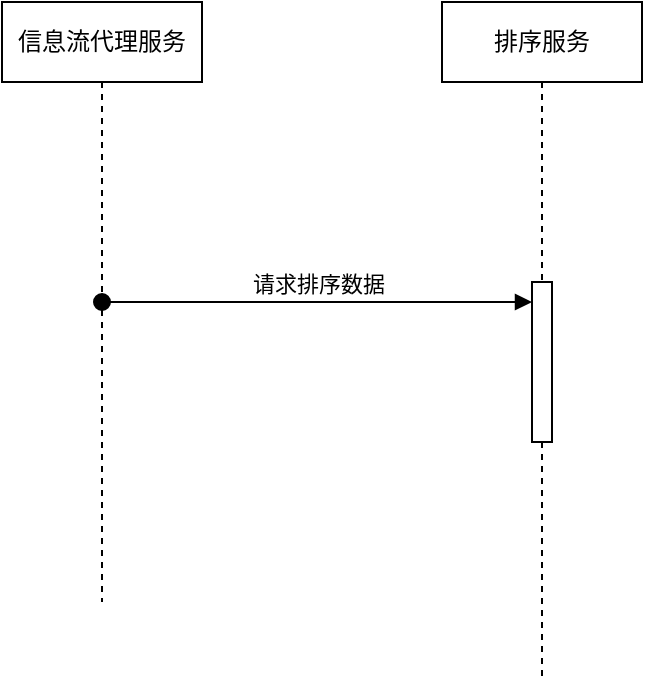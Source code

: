 <mxfile version="12.5.1" type="github">
  <diagram name="Page-1" id="9361dd3d-8414-5efd-6122-117bd74ce7a7">
    <mxGraphModel dx="1024" dy="612" grid="1" gridSize="10" guides="1" tooltips="1" connect="1" arrows="1" fold="1" page="0" pageScale="1.5" pageWidth="826" pageHeight="1169" background="#ffffff" math="0" shadow="0">
      <root>
        <mxCell id="0"/>
        <mxCell id="1" parent="0"/>
        <mxCell id="YT002MPm4i4_1ASw3g45-93" value="排序服务" style="shape=umlLifeline;perimeter=lifelinePerimeter;whiteSpace=wrap;html=1;container=1;collapsible=0;recursiveResize=0;outlineConnect=0;" vertex="1" parent="1">
          <mxGeometry x="320" y="40" width="100" height="340" as="geometry"/>
        </mxCell>
        <mxCell id="YT002MPm4i4_1ASw3g45-112" value="" style="html=1;points=[];perimeter=orthogonalPerimeter;" vertex="1" parent="YT002MPm4i4_1ASw3g45-93">
          <mxGeometry x="45" y="140" width="10" height="80" as="geometry"/>
        </mxCell>
        <mxCell id="YT002MPm4i4_1ASw3g45-96" value="信息流代理服务" style="shape=umlLifeline;perimeter=lifelinePerimeter;whiteSpace=wrap;html=1;container=1;collapsible=0;recursiveResize=0;outlineConnect=0;" vertex="1" parent="1">
          <mxGeometry x="100" y="40" width="100" height="300" as="geometry"/>
        </mxCell>
        <mxCell id="YT002MPm4i4_1ASw3g45-113" value="请求排序数据" style="html=1;verticalAlign=bottom;startArrow=oval;endArrow=block;startSize=8;" edge="1" target="YT002MPm4i4_1ASw3g45-112" parent="1" source="YT002MPm4i4_1ASw3g45-96">
          <mxGeometry relative="1" as="geometry">
            <mxPoint x="280" y="120" as="sourcePoint"/>
          </mxGeometry>
        </mxCell>
      </root>
    </mxGraphModel>
  </diagram>
</mxfile>
